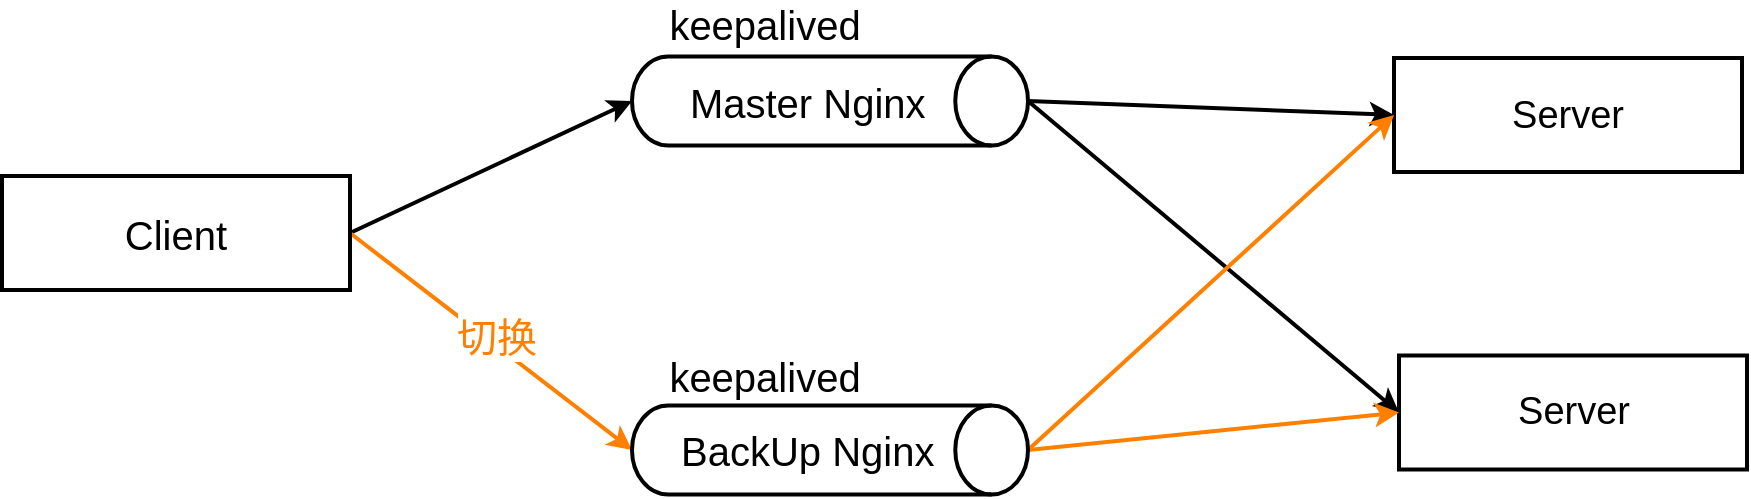 <mxfile version="12.8.4" type="device"><diagram id="BjBXWrWTIRVv36iFu0_e" name="第 1 页"><mxGraphModel dx="1248" dy="1012" grid="0" gridSize="10" guides="1" tooltips="1" connect="1" arrows="1" fold="1" page="0" pageScale="1" pageWidth="827" pageHeight="583" math="0" shadow="0"><root><mxCell id="0"/><mxCell id="1" parent="0"/><mxCell id="B-ok9ui8w0xsHdv-92r1-15" style="edgeStyle=none;rounded=0;orthogonalLoop=1;jettySize=auto;html=1;entryX=0;entryY=0.5;entryDx=0;entryDy=0;entryPerimeter=0;strokeWidth=2;fontSize=35;exitX=1;exitY=0.5;exitDx=0;exitDy=0;" parent="1" source="B-ok9ui8w0xsHdv-92r1-1" target="B-ok9ui8w0xsHdv-92r1-2" edge="1"><mxGeometry relative="1" as="geometry"/></mxCell><mxCell id="1AVcHiaTvPgsu-qGwbAG-4" style="rounded=0;orthogonalLoop=1;jettySize=auto;html=1;entryX=0;entryY=0.5;entryDx=0;entryDy=0;entryPerimeter=0;strokeWidth=2;exitX=1;exitY=0.5;exitDx=0;exitDy=0;strokeColor=#FF8000;" edge="1" parent="1" source="B-ok9ui8w0xsHdv-92r1-1" target="1AVcHiaTvPgsu-qGwbAG-3"><mxGeometry relative="1" as="geometry"/></mxCell><mxCell id="1AVcHiaTvPgsu-qGwbAG-8" value="切换" style="text;html=1;align=center;verticalAlign=middle;resizable=0;points=[];labelBackgroundColor=#ffffff;fontSize=20;fontColor=#FF8000;" vertex="1" connectable="0" parent="1AVcHiaTvPgsu-qGwbAG-4"><mxGeometry x="-0.045" y="-1" relative="1" as="geometry"><mxPoint x="6.2" y="-1.66" as="offset"/></mxGeometry></mxCell><mxCell id="B-ok9ui8w0xsHdv-92r1-1" value="Client" style="rounded=0;whiteSpace=wrap;html=1;strokeWidth=2;fontSize=20;" parent="1" vertex="1"><mxGeometry x="-171" y="395" width="174" height="57" as="geometry"/></mxCell><mxCell id="B-ok9ui8w0xsHdv-92r1-20" style="edgeStyle=none;rounded=0;orthogonalLoop=1;jettySize=auto;html=1;entryX=0;entryY=0.5;entryDx=0;entryDy=0;strokeWidth=2;fontSize=19;exitX=1;exitY=0.5;exitDx=0;exitDy=0;exitPerimeter=0;" parent="1" source="B-ok9ui8w0xsHdv-92r1-2" target="B-ok9ui8w0xsHdv-92r1-4" edge="1"><mxGeometry relative="1" as="geometry"/></mxCell><mxCell id="B-ok9ui8w0xsHdv-92r1-21" style="edgeStyle=none;rounded=0;orthogonalLoop=1;jettySize=auto;html=1;entryX=0;entryY=0.5;entryDx=0;entryDy=0;strokeWidth=2;fontSize=19;exitX=1;exitY=0.5;exitDx=0;exitDy=0;exitPerimeter=0;" parent="1" source="B-ok9ui8w0xsHdv-92r1-2" target="B-ok9ui8w0xsHdv-92r1-18" edge="1"><mxGeometry relative="1" as="geometry"/></mxCell><mxCell id="B-ok9ui8w0xsHdv-92r1-2" value="Master Nginx&amp;nbsp; &amp;nbsp;&amp;nbsp;" style="strokeWidth=2;html=1;shape=mxgraph.flowchart.direct_data;whiteSpace=wrap;fontSize=20;" parent="1" vertex="1"><mxGeometry x="144" y="335.25" width="198" height="44.5" as="geometry"/></mxCell><mxCell id="B-ok9ui8w0xsHdv-92r1-4" value="Server" style="rounded=0;whiteSpace=wrap;html=1;strokeWidth=2;fontSize=19;" parent="1" vertex="1"><mxGeometry x="525" y="336" width="174" height="57" as="geometry"/></mxCell><mxCell id="B-ok9ui8w0xsHdv-92r1-18" value="Server" style="rounded=0;whiteSpace=wrap;html=1;strokeWidth=2;fontSize=19;" parent="1" vertex="1"><mxGeometry x="527.5" y="484.75" width="174" height="57" as="geometry"/></mxCell><mxCell id="1AVcHiaTvPgsu-qGwbAG-5" style="edgeStyle=none;rounded=0;orthogonalLoop=1;jettySize=auto;html=1;entryX=0;entryY=0.5;entryDx=0;entryDy=0;strokeColor=#FF8000;strokeWidth=2;exitX=1;exitY=0.5;exitDx=0;exitDy=0;exitPerimeter=0;" edge="1" parent="1" source="1AVcHiaTvPgsu-qGwbAG-3" target="B-ok9ui8w0xsHdv-92r1-4"><mxGeometry relative="1" as="geometry"/></mxCell><mxCell id="1AVcHiaTvPgsu-qGwbAG-6" style="edgeStyle=none;rounded=0;orthogonalLoop=1;jettySize=auto;html=1;entryX=0;entryY=0.5;entryDx=0;entryDy=0;strokeColor=#FF8000;strokeWidth=2;exitX=1;exitY=0.5;exitDx=0;exitDy=0;exitPerimeter=0;" edge="1" parent="1" source="1AVcHiaTvPgsu-qGwbAG-3" target="B-ok9ui8w0xsHdv-92r1-18"><mxGeometry relative="1" as="geometry"/></mxCell><mxCell id="1AVcHiaTvPgsu-qGwbAG-3" value="BackUp Nginx&amp;nbsp; &amp;nbsp;&amp;nbsp;" style="strokeWidth=2;html=1;shape=mxgraph.flowchart.direct_data;whiteSpace=wrap;fontSize=20;" vertex="1" parent="1"><mxGeometry x="144" y="509.75" width="198" height="44.5" as="geometry"/></mxCell><mxCell id="1AVcHiaTvPgsu-qGwbAG-9" value="keepalived" style="text;html=1;strokeColor=none;fillColor=none;align=center;verticalAlign=middle;whiteSpace=wrap;rounded=0;labelBackgroundColor=none;fontSize=20;fontColor=#000000;" vertex="1" parent="1"><mxGeometry x="161" y="309" width="99" height="20" as="geometry"/></mxCell><mxCell id="1AVcHiaTvPgsu-qGwbAG-12" value="keepalived" style="text;html=1;strokeColor=none;fillColor=none;align=center;verticalAlign=middle;whiteSpace=wrap;rounded=0;labelBackgroundColor=none;fontSize=20;fontColor=#000000;" vertex="1" parent="1"><mxGeometry x="161" y="484.75" width="99" height="20" as="geometry"/></mxCell></root></mxGraphModel></diagram></mxfile>